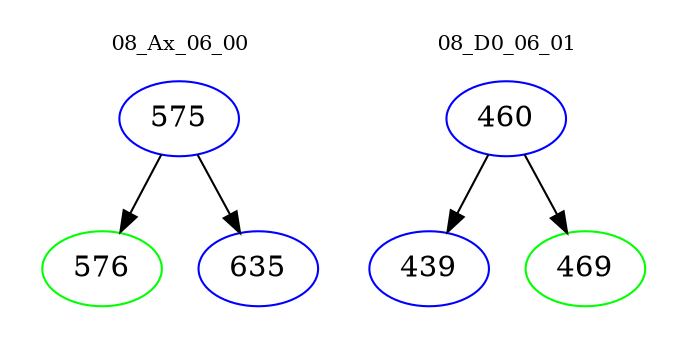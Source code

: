 digraph{
subgraph cluster_0 {
color = white
label = "08_Ax_06_00";
fontsize=10;
T0_575 [label="575", color="blue"]
T0_575 -> T0_576 [color="black"]
T0_576 [label="576", color="green"]
T0_575 -> T0_635 [color="black"]
T0_635 [label="635", color="blue"]
}
subgraph cluster_1 {
color = white
label = "08_D0_06_01";
fontsize=10;
T1_460 [label="460", color="blue"]
T1_460 -> T1_439 [color="black"]
T1_439 [label="439", color="blue"]
T1_460 -> T1_469 [color="black"]
T1_469 [label="469", color="green"]
}
}
